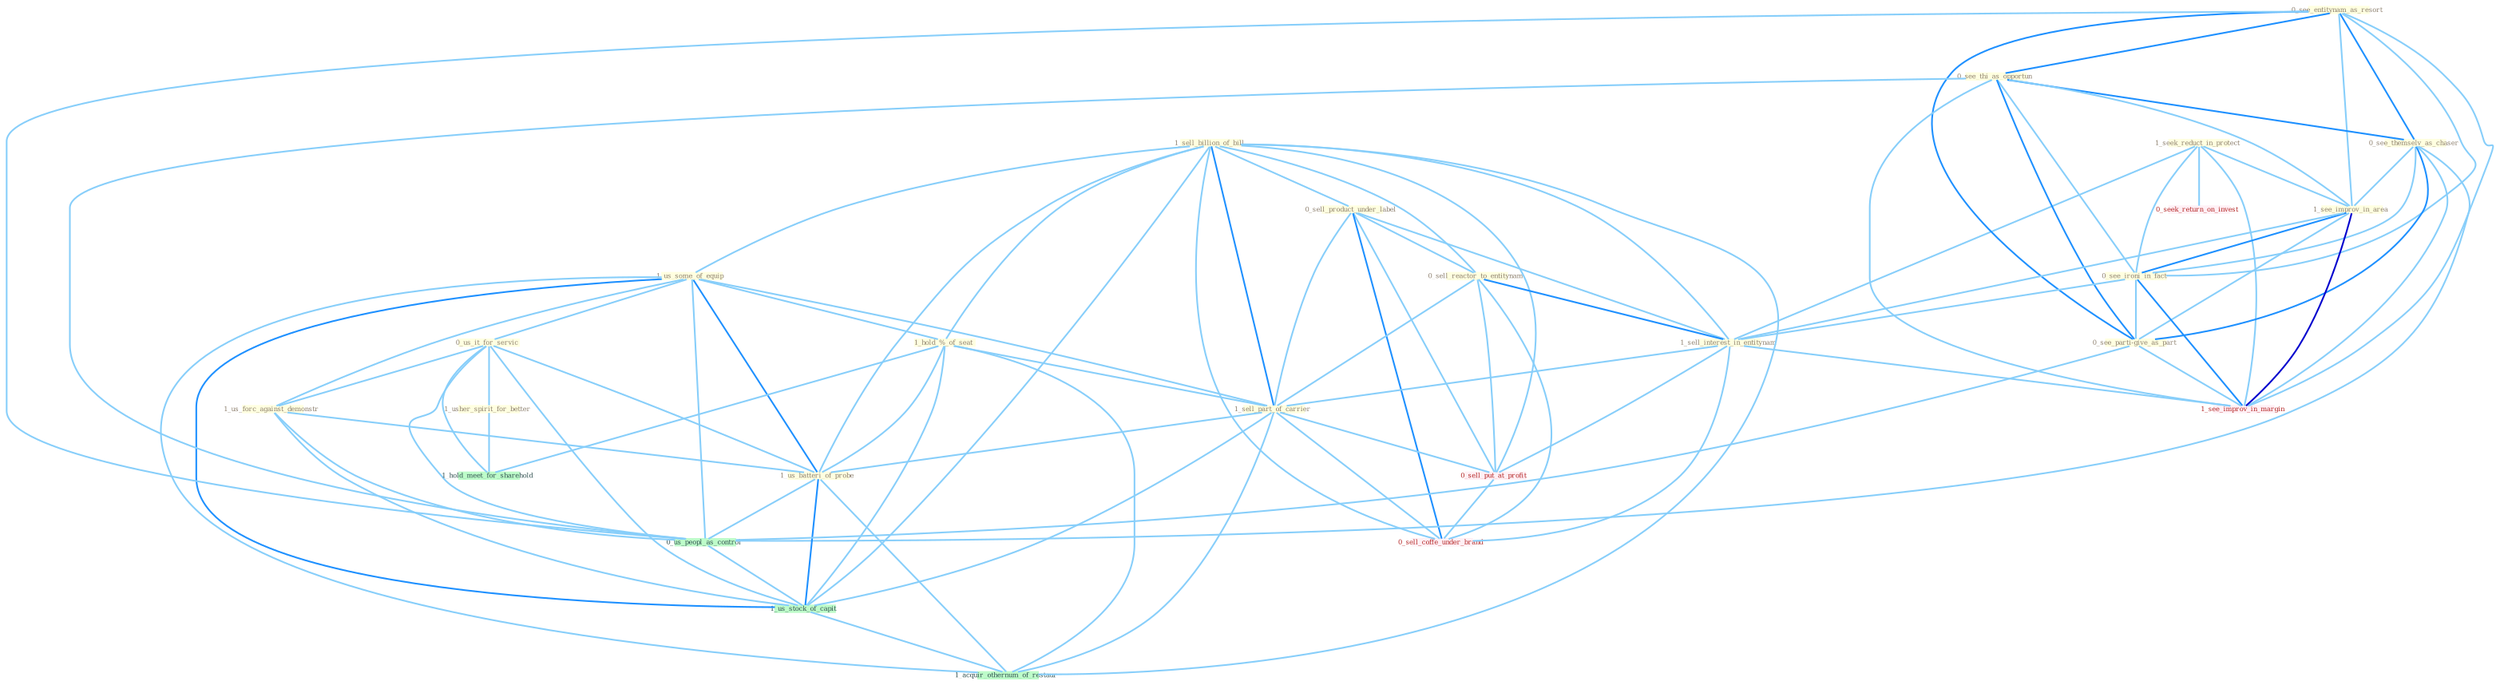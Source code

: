 Graph G{ 
    node
    [shape=polygon,style=filled,width=.5,height=.06,color="#BDFCC9",fixedsize=true,fontsize=4,
    fontcolor="#2f4f4f"];
    {node
    [color="#ffffe0", fontcolor="#8b7d6b"] "1_seek_reduct_in_protect " "1_sell_billion_of_bill " "0_sell_product_under_label " "1_us_some_of_equip " "0_see_entitynam_as_resort " "0_us_it_for_servic " "0_see_thi_as_opportun " "0_see_themselv_as_chaser " "1_see_improv_in_area " "0_see_ironi_in_fact " "0_sell_reactor_to_entitynam " "1_us_forc_against_demonstr " "1_hold_%_of_seat " "1_sell_interest_in_entitynam " "1_usher_spirit_for_better " "1_sell_part_of_carrier " "1_us_batteri_of_probe " "0_see_parti-give_as_part "}
{node [color="#fff0f5", fontcolor="#b22222"] "0_sell_put_at_profit " "0_seek_return_on_invest " "1_see_improv_in_margin " "0_sell_coffe_under_brand "}
edge [color="#B0E2FF"];

	"1_seek_reduct_in_protect " -- "1_see_improv_in_area " [w="1", color="#87cefa" ];
	"1_seek_reduct_in_protect " -- "0_see_ironi_in_fact " [w="1", color="#87cefa" ];
	"1_seek_reduct_in_protect " -- "1_sell_interest_in_entitynam " [w="1", color="#87cefa" ];
	"1_seek_reduct_in_protect " -- "0_seek_return_on_invest " [w="1", color="#87cefa" ];
	"1_seek_reduct_in_protect " -- "1_see_improv_in_margin " [w="1", color="#87cefa" ];
	"1_sell_billion_of_bill " -- "0_sell_product_under_label " [w="1", color="#87cefa" ];
	"1_sell_billion_of_bill " -- "1_us_some_of_equip " [w="1", color="#87cefa" ];
	"1_sell_billion_of_bill " -- "0_sell_reactor_to_entitynam " [w="1", color="#87cefa" ];
	"1_sell_billion_of_bill " -- "1_hold_%_of_seat " [w="1", color="#87cefa" ];
	"1_sell_billion_of_bill " -- "1_sell_interest_in_entitynam " [w="1", color="#87cefa" ];
	"1_sell_billion_of_bill " -- "1_sell_part_of_carrier " [w="2", color="#1e90ff" , len=0.8];
	"1_sell_billion_of_bill " -- "1_us_batteri_of_probe " [w="1", color="#87cefa" ];
	"1_sell_billion_of_bill " -- "0_sell_put_at_profit " [w="1", color="#87cefa" ];
	"1_sell_billion_of_bill " -- "1_us_stock_of_capit " [w="1", color="#87cefa" ];
	"1_sell_billion_of_bill " -- "0_sell_coffe_under_brand " [w="1", color="#87cefa" ];
	"1_sell_billion_of_bill " -- "1_acquir_othernum_of_restaur " [w="1", color="#87cefa" ];
	"0_sell_product_under_label " -- "0_sell_reactor_to_entitynam " [w="1", color="#87cefa" ];
	"0_sell_product_under_label " -- "1_sell_interest_in_entitynam " [w="1", color="#87cefa" ];
	"0_sell_product_under_label " -- "1_sell_part_of_carrier " [w="1", color="#87cefa" ];
	"0_sell_product_under_label " -- "0_sell_put_at_profit " [w="1", color="#87cefa" ];
	"0_sell_product_under_label " -- "0_sell_coffe_under_brand " [w="2", color="#1e90ff" , len=0.8];
	"1_us_some_of_equip " -- "0_us_it_for_servic " [w="1", color="#87cefa" ];
	"1_us_some_of_equip " -- "1_us_forc_against_demonstr " [w="1", color="#87cefa" ];
	"1_us_some_of_equip " -- "1_hold_%_of_seat " [w="1", color="#87cefa" ];
	"1_us_some_of_equip " -- "1_sell_part_of_carrier " [w="1", color="#87cefa" ];
	"1_us_some_of_equip " -- "1_us_batteri_of_probe " [w="2", color="#1e90ff" , len=0.8];
	"1_us_some_of_equip " -- "0_us_peopl_as_control " [w="1", color="#87cefa" ];
	"1_us_some_of_equip " -- "1_us_stock_of_capit " [w="2", color="#1e90ff" , len=0.8];
	"1_us_some_of_equip " -- "1_acquir_othernum_of_restaur " [w="1", color="#87cefa" ];
	"0_see_entitynam_as_resort " -- "0_see_thi_as_opportun " [w="2", color="#1e90ff" , len=0.8];
	"0_see_entitynam_as_resort " -- "0_see_themselv_as_chaser " [w="2", color="#1e90ff" , len=0.8];
	"0_see_entitynam_as_resort " -- "1_see_improv_in_area " [w="1", color="#87cefa" ];
	"0_see_entitynam_as_resort " -- "0_see_ironi_in_fact " [w="1", color="#87cefa" ];
	"0_see_entitynam_as_resort " -- "0_see_parti-give_as_part " [w="2", color="#1e90ff" , len=0.8];
	"0_see_entitynam_as_resort " -- "0_us_peopl_as_control " [w="1", color="#87cefa" ];
	"0_see_entitynam_as_resort " -- "1_see_improv_in_margin " [w="1", color="#87cefa" ];
	"0_us_it_for_servic " -- "1_us_forc_against_demonstr " [w="1", color="#87cefa" ];
	"0_us_it_for_servic " -- "1_usher_spirit_for_better " [w="1", color="#87cefa" ];
	"0_us_it_for_servic " -- "1_us_batteri_of_probe " [w="1", color="#87cefa" ];
	"0_us_it_for_servic " -- "0_us_peopl_as_control " [w="1", color="#87cefa" ];
	"0_us_it_for_servic " -- "1_us_stock_of_capit " [w="1", color="#87cefa" ];
	"0_us_it_for_servic " -- "1_hold_meet_for_sharehold " [w="1", color="#87cefa" ];
	"0_see_thi_as_opportun " -- "0_see_themselv_as_chaser " [w="2", color="#1e90ff" , len=0.8];
	"0_see_thi_as_opportun " -- "1_see_improv_in_area " [w="1", color="#87cefa" ];
	"0_see_thi_as_opportun " -- "0_see_ironi_in_fact " [w="1", color="#87cefa" ];
	"0_see_thi_as_opportun " -- "0_see_parti-give_as_part " [w="2", color="#1e90ff" , len=0.8];
	"0_see_thi_as_opportun " -- "0_us_peopl_as_control " [w="1", color="#87cefa" ];
	"0_see_thi_as_opportun " -- "1_see_improv_in_margin " [w="1", color="#87cefa" ];
	"0_see_themselv_as_chaser " -- "1_see_improv_in_area " [w="1", color="#87cefa" ];
	"0_see_themselv_as_chaser " -- "0_see_ironi_in_fact " [w="1", color="#87cefa" ];
	"0_see_themselv_as_chaser " -- "0_see_parti-give_as_part " [w="2", color="#1e90ff" , len=0.8];
	"0_see_themselv_as_chaser " -- "0_us_peopl_as_control " [w="1", color="#87cefa" ];
	"0_see_themselv_as_chaser " -- "1_see_improv_in_margin " [w="1", color="#87cefa" ];
	"1_see_improv_in_area " -- "0_see_ironi_in_fact " [w="2", color="#1e90ff" , len=0.8];
	"1_see_improv_in_area " -- "1_sell_interest_in_entitynam " [w="1", color="#87cefa" ];
	"1_see_improv_in_area " -- "0_see_parti-give_as_part " [w="1", color="#87cefa" ];
	"1_see_improv_in_area " -- "1_see_improv_in_margin " [w="3", color="#0000cd" , len=0.6];
	"0_see_ironi_in_fact " -- "1_sell_interest_in_entitynam " [w="1", color="#87cefa" ];
	"0_see_ironi_in_fact " -- "0_see_parti-give_as_part " [w="1", color="#87cefa" ];
	"0_see_ironi_in_fact " -- "1_see_improv_in_margin " [w="2", color="#1e90ff" , len=0.8];
	"0_sell_reactor_to_entitynam " -- "1_sell_interest_in_entitynam " [w="2", color="#1e90ff" , len=0.8];
	"0_sell_reactor_to_entitynam " -- "1_sell_part_of_carrier " [w="1", color="#87cefa" ];
	"0_sell_reactor_to_entitynam " -- "0_sell_put_at_profit " [w="1", color="#87cefa" ];
	"0_sell_reactor_to_entitynam " -- "0_sell_coffe_under_brand " [w="1", color="#87cefa" ];
	"1_us_forc_against_demonstr " -- "1_us_batteri_of_probe " [w="1", color="#87cefa" ];
	"1_us_forc_against_demonstr " -- "0_us_peopl_as_control " [w="1", color="#87cefa" ];
	"1_us_forc_against_demonstr " -- "1_us_stock_of_capit " [w="1", color="#87cefa" ];
	"1_hold_%_of_seat " -- "1_sell_part_of_carrier " [w="1", color="#87cefa" ];
	"1_hold_%_of_seat " -- "1_us_batteri_of_probe " [w="1", color="#87cefa" ];
	"1_hold_%_of_seat " -- "1_us_stock_of_capit " [w="1", color="#87cefa" ];
	"1_hold_%_of_seat " -- "1_hold_meet_for_sharehold " [w="1", color="#87cefa" ];
	"1_hold_%_of_seat " -- "1_acquir_othernum_of_restaur " [w="1", color="#87cefa" ];
	"1_sell_interest_in_entitynam " -- "1_sell_part_of_carrier " [w="1", color="#87cefa" ];
	"1_sell_interest_in_entitynam " -- "0_sell_put_at_profit " [w="1", color="#87cefa" ];
	"1_sell_interest_in_entitynam " -- "1_see_improv_in_margin " [w="1", color="#87cefa" ];
	"1_sell_interest_in_entitynam " -- "0_sell_coffe_under_brand " [w="1", color="#87cefa" ];
	"1_usher_spirit_for_better " -- "1_hold_meet_for_sharehold " [w="1", color="#87cefa" ];
	"1_sell_part_of_carrier " -- "1_us_batteri_of_probe " [w="1", color="#87cefa" ];
	"1_sell_part_of_carrier " -- "0_sell_put_at_profit " [w="1", color="#87cefa" ];
	"1_sell_part_of_carrier " -- "1_us_stock_of_capit " [w="1", color="#87cefa" ];
	"1_sell_part_of_carrier " -- "0_sell_coffe_under_brand " [w="1", color="#87cefa" ];
	"1_sell_part_of_carrier " -- "1_acquir_othernum_of_restaur " [w="1", color="#87cefa" ];
	"1_us_batteri_of_probe " -- "0_us_peopl_as_control " [w="1", color="#87cefa" ];
	"1_us_batteri_of_probe " -- "1_us_stock_of_capit " [w="2", color="#1e90ff" , len=0.8];
	"1_us_batteri_of_probe " -- "1_acquir_othernum_of_restaur " [w="1", color="#87cefa" ];
	"0_see_parti-give_as_part " -- "0_us_peopl_as_control " [w="1", color="#87cefa" ];
	"0_see_parti-give_as_part " -- "1_see_improv_in_margin " [w="1", color="#87cefa" ];
	"0_us_peopl_as_control " -- "1_us_stock_of_capit " [w="1", color="#87cefa" ];
	"0_sell_put_at_profit " -- "0_sell_coffe_under_brand " [w="1", color="#87cefa" ];
	"1_us_stock_of_capit " -- "1_acquir_othernum_of_restaur " [w="1", color="#87cefa" ];
}
